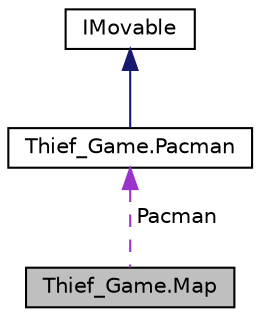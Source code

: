 digraph "Thief_Game.Map"
{
 // LATEX_PDF_SIZE
  edge [fontname="Helvetica",fontsize="10",labelfontname="Helvetica",labelfontsize="10"];
  node [fontname="Helvetica",fontsize="10",shape=record];
  Node1 [label="Thief_Game.Map",height=0.2,width=0.4,color="black", fillcolor="grey75", style="filled", fontcolor="black",tooltip="Класс инициализации игрового уровня"];
  Node2 -> Node1 [dir="back",color="darkorchid3",fontsize="10",style="dashed",label=" Pacman" ,fontname="Helvetica"];
  Node2 [label="Thief_Game.Pacman",height=0.2,width=0.4,color="black", fillcolor="white", style="filled",URL="$class_thief___game_1_1_pacman.html",tooltip=" "];
  Node3 -> Node2 [dir="back",color="midnightblue",fontsize="10",style="solid",fontname="Helvetica"];
  Node3 [label="IMovable",height=0.2,width=0.4,color="black", fillcolor="white", style="filled",URL="$interface_thief___game_1_1_i_movable.html",tooltip="Интерфейс управления персонажем."];
}

